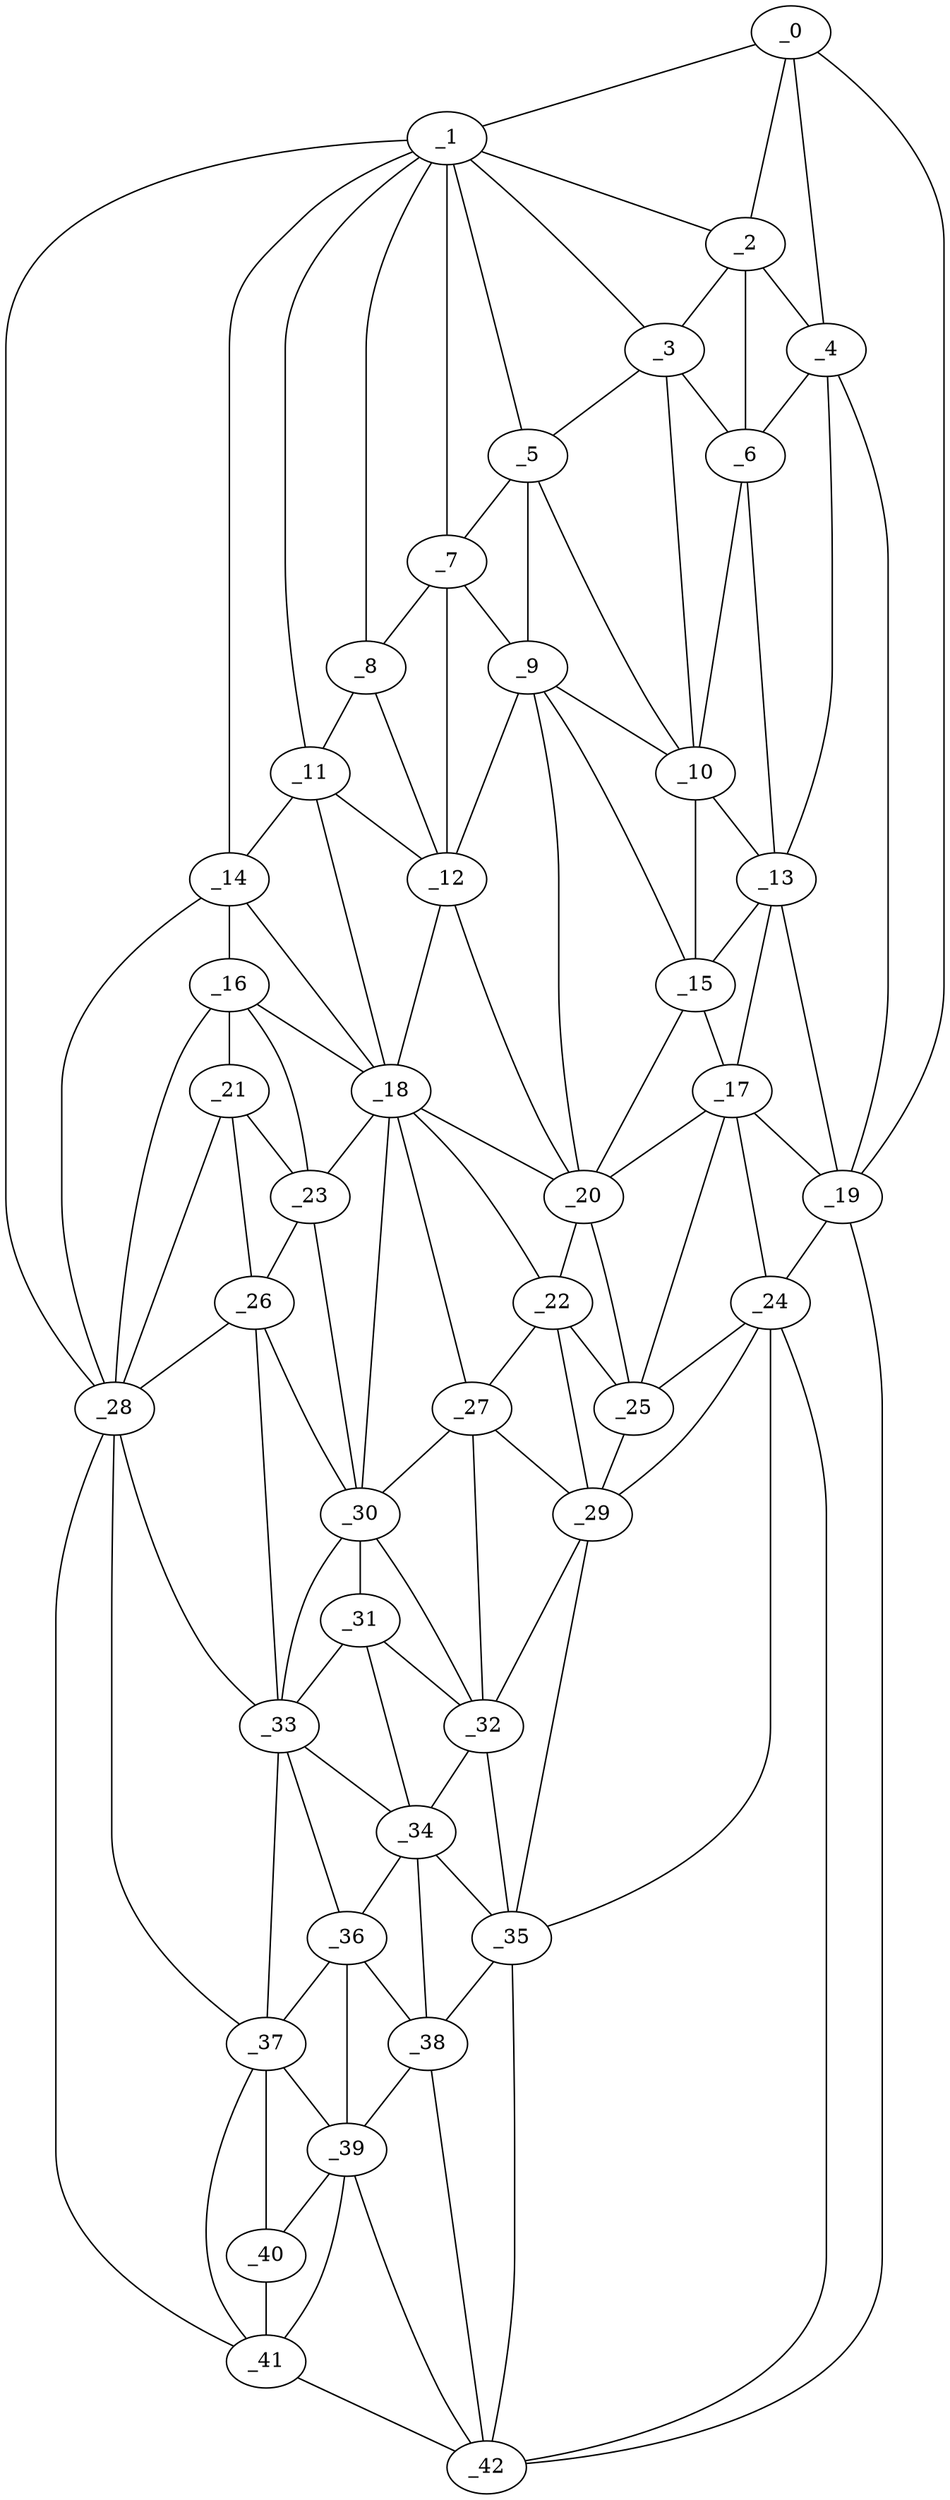 graph "obj79__60.gxl" {
	_0	 [x=7,
		y=29];
	_1	 [x=11,
		y=67];
	_0 -- _1	 [valence=1];
	_2	 [x=13,
		y=51];
	_0 -- _2	 [valence=2];
	_4	 [x=20,
		y=28];
	_0 -- _4	 [valence=1];
	_19	 [x=54,
		y=19];
	_0 -- _19	 [valence=1];
	_1 -- _2	 [valence=1];
	_3	 [x=19,
		y=54];
	_1 -- _3	 [valence=2];
	_5	 [x=25,
		y=61];
	_1 -- _5	 [valence=1];
	_7	 [x=27,
		y=73];
	_1 -- _7	 [valence=2];
	_8	 [x=31,
		y=78];
	_1 -- _8	 [valence=2];
	_11	 [x=37,
		y=82];
	_1 -- _11	 [valence=2];
	_14	 [x=44,
		y=87];
	_1 -- _14	 [valence=2];
	_28	 [x=73,
		y=108];
	_1 -- _28	 [valence=1];
	_2 -- _3	 [valence=2];
	_2 -- _4	 [valence=2];
	_6	 [x=27,
		y=31];
	_2 -- _6	 [valence=2];
	_3 -- _5	 [valence=2];
	_3 -- _6	 [valence=1];
	_10	 [x=36,
		y=36];
	_3 -- _10	 [valence=2];
	_4 -- _6	 [valence=2];
	_13	 [x=40,
		y=27];
	_4 -- _13	 [valence=2];
	_4 -- _19	 [valence=2];
	_5 -- _7	 [valence=2];
	_9	 [x=34,
		y=63];
	_5 -- _9	 [valence=2];
	_5 -- _10	 [valence=2];
	_6 -- _10	 [valence=2];
	_6 -- _13	 [valence=2];
	_7 -- _8	 [valence=2];
	_7 -- _9	 [valence=1];
	_12	 [x=39,
		y=67];
	_7 -- _12	 [valence=2];
	_8 -- _11	 [valence=2];
	_8 -- _12	 [valence=2];
	_9 -- _10	 [valence=2];
	_9 -- _12	 [valence=2];
	_15	 [x=47,
		y=42];
	_9 -- _15	 [valence=2];
	_20	 [x=55,
		y=47];
	_9 -- _20	 [valence=1];
	_10 -- _13	 [valence=2];
	_10 -- _15	 [valence=2];
	_11 -- _12	 [valence=1];
	_11 -- _14	 [valence=2];
	_18	 [x=53,
		y=74];
	_11 -- _18	 [valence=2];
	_12 -- _18	 [valence=1];
	_12 -- _20	 [valence=2];
	_13 -- _15	 [valence=1];
	_17	 [x=53,
		y=36];
	_13 -- _17	 [valence=2];
	_13 -- _19	 [valence=1];
	_16	 [x=51,
		y=91];
	_14 -- _16	 [valence=1];
	_14 -- _18	 [valence=1];
	_14 -- _28	 [valence=1];
	_15 -- _17	 [valence=2];
	_15 -- _20	 [valence=2];
	_16 -- _18	 [valence=1];
	_21	 [x=59,
		y=95];
	_16 -- _21	 [valence=1];
	_23	 [x=61,
		y=80];
	_16 -- _23	 [valence=2];
	_16 -- _28	 [valence=2];
	_17 -- _19	 [valence=2];
	_17 -- _20	 [valence=2];
	_24	 [x=62,
		y=24];
	_17 -- _24	 [valence=2];
	_25	 [x=62,
		y=40];
	_17 -- _25	 [valence=2];
	_18 -- _20	 [valence=2];
	_22	 [x=61,
		y=50];
	_18 -- _22	 [valence=2];
	_18 -- _23	 [valence=1];
	_27	 [x=69,
		y=54];
	_18 -- _27	 [valence=1];
	_30	 [x=74,
		y=66];
	_18 -- _30	 [valence=2];
	_19 -- _24	 [valence=2];
	_42	 [x=124,
		y=55];
	_19 -- _42	 [valence=1];
	_20 -- _22	 [valence=2];
	_20 -- _25	 [valence=2];
	_21 -- _23	 [valence=2];
	_26	 [x=66,
		y=81];
	_21 -- _26	 [valence=2];
	_21 -- _28	 [valence=1];
	_22 -- _25	 [valence=1];
	_22 -- _27	 [valence=2];
	_29	 [x=74,
		y=45];
	_22 -- _29	 [valence=2];
	_23 -- _26	 [valence=2];
	_23 -- _30	 [valence=2];
	_24 -- _25	 [valence=2];
	_24 -- _29	 [valence=1];
	_35	 [x=94,
		y=55];
	_24 -- _35	 [valence=2];
	_24 -- _42	 [valence=1];
	_25 -- _29	 [valence=2];
	_26 -- _28	 [valence=1];
	_26 -- _30	 [valence=2];
	_33	 [x=85,
		y=78];
	_26 -- _33	 [valence=2];
	_27 -- _29	 [valence=2];
	_27 -- _30	 [valence=2];
	_32	 [x=85,
		y=53];
	_27 -- _32	 [valence=2];
	_28 -- _33	 [valence=2];
	_37	 [x=100,
		y=88];
	_28 -- _37	 [valence=2];
	_41	 [x=122,
		y=96];
	_28 -- _41	 [valence=1];
	_29 -- _32	 [valence=1];
	_29 -- _35	 [valence=2];
	_31	 [x=84,
		y=66];
	_30 -- _31	 [valence=2];
	_30 -- _32	 [valence=2];
	_30 -- _33	 [valence=1];
	_31 -- _32	 [valence=2];
	_31 -- _33	 [valence=2];
	_34	 [x=92,
		y=66];
	_31 -- _34	 [valence=2];
	_32 -- _34	 [valence=1];
	_32 -- _35	 [valence=2];
	_33 -- _34	 [valence=2];
	_36	 [x=96,
		y=74];
	_33 -- _36	 [valence=2];
	_33 -- _37	 [valence=2];
	_34 -- _35	 [valence=2];
	_34 -- _36	 [valence=2];
	_38	 [x=104,
		y=59];
	_34 -- _38	 [valence=1];
	_35 -- _38	 [valence=2];
	_35 -- _42	 [valence=2];
	_36 -- _37	 [valence=2];
	_36 -- _38	 [valence=1];
	_39	 [x=111,
		y=85];
	_36 -- _39	 [valence=2];
	_37 -- _39	 [valence=1];
	_40	 [x=113,
		y=90];
	_37 -- _40	 [valence=2];
	_37 -- _41	 [valence=1];
	_38 -- _39	 [valence=2];
	_38 -- _42	 [valence=1];
	_39 -- _40	 [valence=2];
	_39 -- _41	 [valence=2];
	_39 -- _42	 [valence=1];
	_40 -- _41	 [valence=1];
	_41 -- _42	 [valence=1];
}
